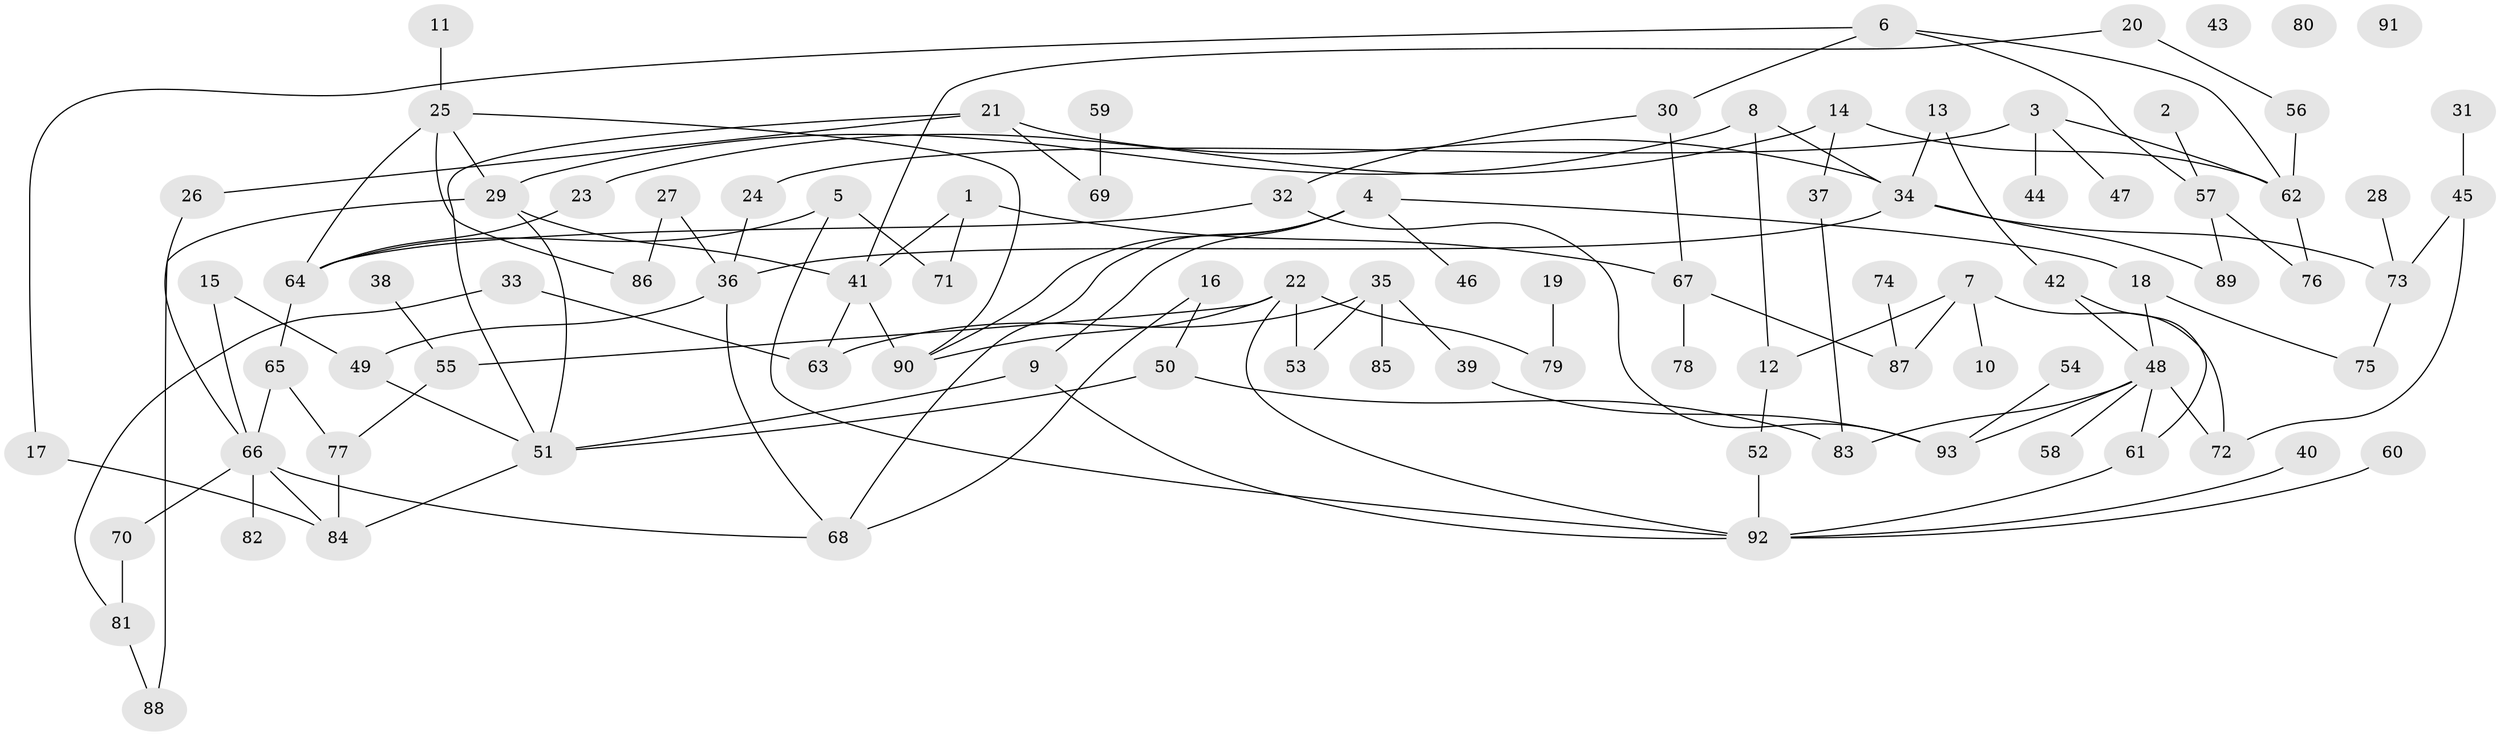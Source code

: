 // Generated by graph-tools (version 1.1) at 2025/00/03/09/25 03:00:49]
// undirected, 93 vertices, 127 edges
graph export_dot {
graph [start="1"]
  node [color=gray90,style=filled];
  1;
  2;
  3;
  4;
  5;
  6;
  7;
  8;
  9;
  10;
  11;
  12;
  13;
  14;
  15;
  16;
  17;
  18;
  19;
  20;
  21;
  22;
  23;
  24;
  25;
  26;
  27;
  28;
  29;
  30;
  31;
  32;
  33;
  34;
  35;
  36;
  37;
  38;
  39;
  40;
  41;
  42;
  43;
  44;
  45;
  46;
  47;
  48;
  49;
  50;
  51;
  52;
  53;
  54;
  55;
  56;
  57;
  58;
  59;
  60;
  61;
  62;
  63;
  64;
  65;
  66;
  67;
  68;
  69;
  70;
  71;
  72;
  73;
  74;
  75;
  76;
  77;
  78;
  79;
  80;
  81;
  82;
  83;
  84;
  85;
  86;
  87;
  88;
  89;
  90;
  91;
  92;
  93;
  1 -- 41;
  1 -- 67;
  1 -- 71;
  2 -- 57;
  3 -- 24;
  3 -- 44;
  3 -- 47;
  3 -- 62;
  4 -- 9;
  4 -- 18;
  4 -- 46;
  4 -- 68;
  4 -- 90;
  5 -- 64;
  5 -- 71;
  5 -- 92;
  6 -- 17;
  6 -- 30;
  6 -- 57;
  6 -- 62;
  7 -- 10;
  7 -- 12;
  7 -- 72;
  7 -- 87;
  8 -- 12;
  8 -- 29;
  8 -- 34;
  9 -- 51;
  9 -- 92;
  11 -- 25;
  12 -- 52;
  13 -- 34;
  13 -- 42;
  14 -- 23;
  14 -- 37;
  14 -- 62;
  15 -- 49;
  15 -- 66;
  16 -- 50;
  16 -- 68;
  17 -- 84;
  18 -- 48;
  18 -- 75;
  19 -- 79;
  20 -- 41;
  20 -- 56;
  21 -- 26;
  21 -- 34;
  21 -- 51;
  21 -- 69;
  22 -- 53;
  22 -- 55;
  22 -- 79;
  22 -- 90;
  22 -- 92;
  23 -- 64;
  24 -- 36;
  25 -- 29;
  25 -- 64;
  25 -- 86;
  25 -- 90;
  26 -- 66;
  27 -- 36;
  27 -- 86;
  28 -- 73;
  29 -- 41;
  29 -- 51;
  29 -- 88;
  30 -- 32;
  30 -- 67;
  31 -- 45;
  32 -- 64;
  32 -- 93;
  33 -- 63;
  33 -- 81;
  34 -- 36;
  34 -- 73;
  34 -- 89;
  35 -- 39;
  35 -- 53;
  35 -- 63;
  35 -- 85;
  36 -- 49;
  36 -- 68;
  37 -- 83;
  38 -- 55;
  39 -- 93;
  40 -- 92;
  41 -- 63;
  41 -- 90;
  42 -- 48;
  42 -- 61;
  45 -- 72;
  45 -- 73;
  48 -- 58;
  48 -- 61;
  48 -- 72;
  48 -- 83;
  48 -- 93;
  49 -- 51;
  50 -- 51;
  50 -- 83;
  51 -- 84;
  52 -- 92;
  54 -- 93;
  55 -- 77;
  56 -- 62;
  57 -- 76;
  57 -- 89;
  59 -- 69;
  60 -- 92;
  61 -- 92;
  62 -- 76;
  64 -- 65;
  65 -- 66;
  65 -- 77;
  66 -- 68;
  66 -- 70;
  66 -- 82;
  66 -- 84;
  67 -- 78;
  67 -- 87;
  70 -- 81;
  73 -- 75;
  74 -- 87;
  77 -- 84;
  81 -- 88;
}

